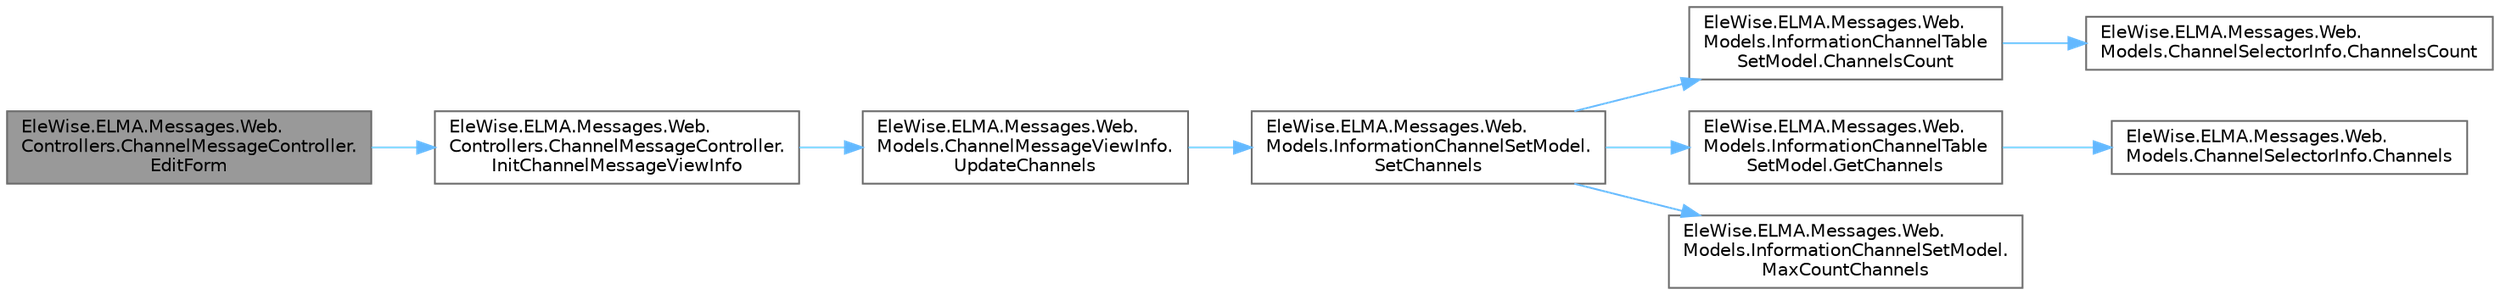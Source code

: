 digraph "EleWise.ELMA.Messages.Web.Controllers.ChannelMessageController.EditForm"
{
 // LATEX_PDF_SIZE
  bgcolor="transparent";
  edge [fontname=Helvetica,fontsize=10,labelfontname=Helvetica,labelfontsize=10];
  node [fontname=Helvetica,fontsize=10,shape=box,height=0.2,width=0.4];
  rankdir="LR";
  Node1 [id="Node000001",label="EleWise.ELMA.Messages.Web.\lControllers.ChannelMessageController.\lEditForm",height=0.2,width=0.4,color="gray40", fillcolor="grey60", style="filled", fontcolor="black",tooltip="Форма редактирования сообщения"];
  Node1 -> Node2 [id="edge1_Node000001_Node000002",color="steelblue1",style="solid",tooltip=" "];
  Node2 [id="Node000002",label="EleWise.ELMA.Messages.Web.\lControllers.ChannelMessageController.\lInitChannelMessageViewInfo",height=0.2,width=0.4,color="grey40", fillcolor="white", style="filled",URL="$class_ele_wise_1_1_e_l_m_a_1_1_messages_1_1_web_1_1_controllers_1_1_channel_message_controller.html#ad00f733068990777f5b1baa425f5daf2",tooltip="Инициализация модели сообщения"];
  Node2 -> Node3 [id="edge2_Node000002_Node000003",color="steelblue1",style="solid",tooltip=" "];
  Node3 [id="Node000003",label="EleWise.ELMA.Messages.Web.\lModels.ChannelMessageViewInfo.\lUpdateChannels",height=0.2,width=0.4,color="grey40", fillcolor="white", style="filled",URL="$class_ele_wise_1_1_e_l_m_a_1_1_messages_1_1_web_1_1_models_1_1_channel_message_view_info.html#a11e6b82bcac9d644842c5c09b5d50748",tooltip="Обновляет инфоканалы."];
  Node3 -> Node4 [id="edge3_Node000003_Node000004",color="steelblue1",style="solid",tooltip=" "];
  Node4 [id="Node000004",label="EleWise.ELMA.Messages.Web.\lModels.InformationChannelSetModel.\lSetChannels",height=0.2,width=0.4,color="grey40", fillcolor="white", style="filled",URL="$class_ele_wise_1_1_e_l_m_a_1_1_messages_1_1_web_1_1_models_1_1_information_channel_set_model.html#ae25b233f38299a22d9f2eac412e6268c",tooltip="Инициализация каналов."];
  Node4 -> Node5 [id="edge4_Node000004_Node000005",color="steelblue1",style="solid",tooltip=" "];
  Node5 [id="Node000005",label="EleWise.ELMA.Messages.Web.\lModels.InformationChannelTable\lSetModel.ChannelsCount",height=0.2,width=0.4,color="grey40", fillcolor="white", style="filled",URL="$class_ele_wise_1_1_e_l_m_a_1_1_messages_1_1_web_1_1_models_1_1_information_channel_table_set_model.html#ac8cdd77e60c10ccb7916cbe848f6dba5",tooltip="Возвращает количество каналов в соответствии с типом TypeChannels."];
  Node5 -> Node6 [id="edge5_Node000005_Node000006",color="steelblue1",style="solid",tooltip=" "];
  Node6 [id="Node000006",label="EleWise.ELMA.Messages.Web.\lModels.ChannelSelectorInfo.ChannelsCount",height=0.2,width=0.4,color="grey40", fillcolor="white", style="filled",URL="$class_ele_wise_1_1_e_l_m_a_1_1_messages_1_1_web_1_1_models_1_1_channel_selector_info.html#aad53536ae905d560e96d51efd4ab725e",tooltip=" "];
  Node4 -> Node7 [id="edge6_Node000004_Node000007",color="steelblue1",style="solid",tooltip=" "];
  Node7 [id="Node000007",label="EleWise.ELMA.Messages.Web.\lModels.InformationChannelTable\lSetModel.GetChannels",height=0.2,width=0.4,color="grey40", fillcolor="white", style="filled",URL="$class_ele_wise_1_1_e_l_m_a_1_1_messages_1_1_web_1_1_models_1_1_information_channel_table_set_model.html#af3486f00b4392f6b6e31136a39ede75b",tooltip="Возвращает все каналы в соответствии с типом TypeChannels и соответственно списку ids."];
  Node7 -> Node8 [id="edge7_Node000007_Node000008",color="steelblue1",style="solid",tooltip=" "];
  Node8 [id="Node000008",label="EleWise.ELMA.Messages.Web.\lModels.ChannelSelectorInfo.Channels",height=0.2,width=0.4,color="grey40", fillcolor="white", style="filled",URL="$class_ele_wise_1_1_e_l_m_a_1_1_messages_1_1_web_1_1_models_1_1_channel_selector_info.html#a5c1b1f9f237ee51375aa428ef36053bf",tooltip=" "];
  Node4 -> Node9 [id="edge8_Node000004_Node000009",color="steelblue1",style="solid",tooltip=" "];
  Node9 [id="Node000009",label="EleWise.ELMA.Messages.Web.\lModels.InformationChannelSetModel.\lMaxCountChannels",height=0.2,width=0.4,color="grey40", fillcolor="white", style="filled",URL="$class_ele_wise_1_1_e_l_m_a_1_1_messages_1_1_web_1_1_models_1_1_information_channel_set_model.html#a6015ad74db6cfceda7c8153cf921d0dc",tooltip="Максимальное количество отображаемых каналов в контроле выбора каналов."];
}
